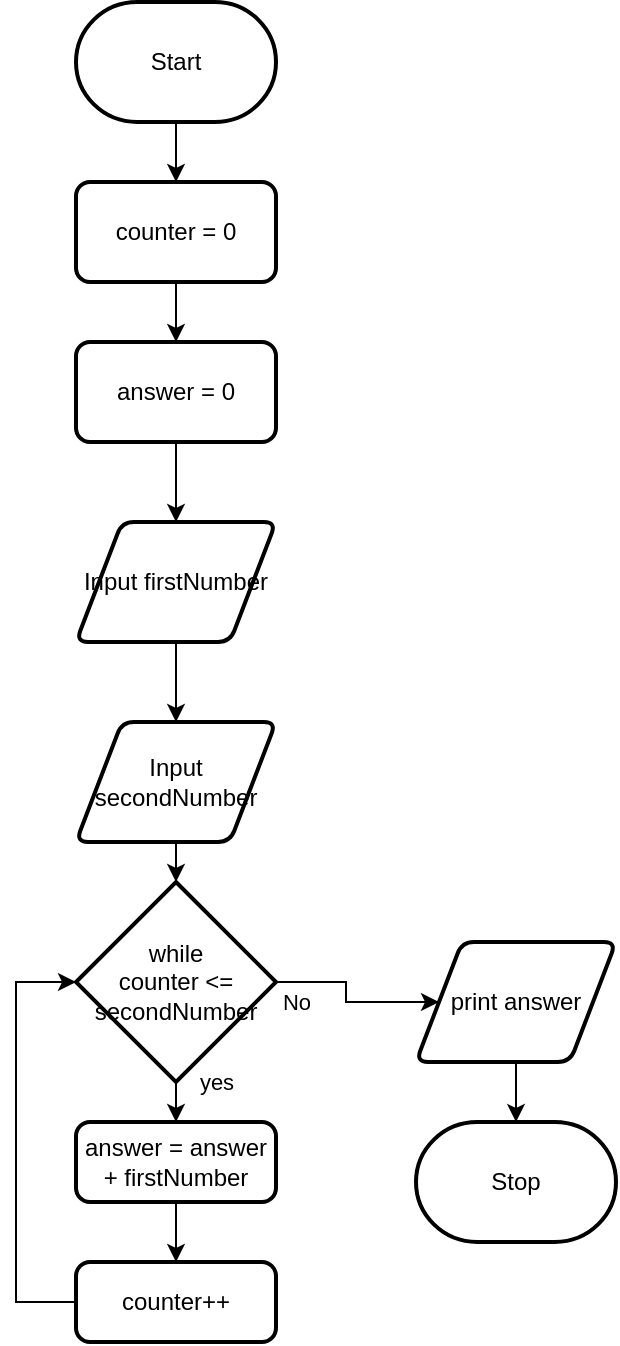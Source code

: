 <mxfile>
    <diagram id="GInHtZuMB5CcCfA9ihm7" name="Page-1">
        <mxGraphModel dx="690" dy="519" grid="1" gridSize="10" guides="1" tooltips="1" connect="1" arrows="1" fold="1" page="1" pageScale="1" pageWidth="850" pageHeight="1100" math="0" shadow="0">
            <root>
                <mxCell id="0"/>
                <mxCell id="1" parent="0"/>
                <mxCell id="28" style="edgeStyle=orthogonalEdgeStyle;shape=connector;rounded=0;html=1;entryX=0.5;entryY=0;entryDx=0;entryDy=0;labelBackgroundColor=default;fontFamily=Helvetica;fontSize=11;fontColor=default;endArrow=classic;strokeColor=default;" edge="1" parent="1" source="2" target="13">
                    <mxGeometry relative="1" as="geometry"/>
                </mxCell>
                <mxCell id="2" value="Start" style="strokeWidth=2;html=1;shape=mxgraph.flowchart.terminator;whiteSpace=wrap;" parent="1" vertex="1">
                    <mxGeometry x="300" y="100" width="100" height="60" as="geometry"/>
                </mxCell>
                <mxCell id="8" style="edgeStyle=none;html=1;" parent="1" source="3" edge="1">
                    <mxGeometry relative="1" as="geometry">
                        <mxPoint x="350" y="460" as="targetPoint"/>
                    </mxGeometry>
                </mxCell>
                <mxCell id="3" value="Input firstNumber" style="shape=parallelogram;html=1;strokeWidth=2;perimeter=parallelogramPerimeter;whiteSpace=wrap;rounded=1;arcSize=12;size=0.23;" parent="1" vertex="1">
                    <mxGeometry x="300" y="360" width="100" height="60" as="geometry"/>
                </mxCell>
                <mxCell id="6" value="Stop" style="strokeWidth=2;html=1;shape=mxgraph.flowchart.terminator;whiteSpace=wrap;" parent="1" vertex="1">
                    <mxGeometry x="470" y="660" width="100" height="60" as="geometry"/>
                </mxCell>
                <mxCell id="25" style="edgeStyle=orthogonalEdgeStyle;shape=connector;rounded=0;html=1;exitX=0.5;exitY=1;exitDx=0;exitDy=0;labelBackgroundColor=default;fontFamily=Helvetica;fontSize=11;fontColor=default;endArrow=classic;strokeColor=default;" edge="1" parent="1" source="11" target="12">
                    <mxGeometry relative="1" as="geometry"/>
                </mxCell>
                <mxCell id="11" value="Input secondNumber" style="shape=parallelogram;html=1;strokeWidth=2;perimeter=parallelogramPerimeter;whiteSpace=wrap;rounded=1;arcSize=12;size=0.23;" vertex="1" parent="1">
                    <mxGeometry x="300" y="460" width="100" height="60" as="geometry"/>
                </mxCell>
                <mxCell id="16" style="edgeStyle=none;html=1;" edge="1" parent="1" source="12" target="14">
                    <mxGeometry relative="1" as="geometry"/>
                </mxCell>
                <mxCell id="23" style="edgeStyle=orthogonalEdgeStyle;shape=connector;rounded=0;html=1;entryX=0;entryY=0.5;entryDx=0;entryDy=0;labelBackgroundColor=default;fontFamily=Helvetica;fontSize=11;fontColor=default;endArrow=classic;strokeColor=default;" edge="1" parent="1" source="12" target="22">
                    <mxGeometry relative="1" as="geometry"/>
                </mxCell>
                <mxCell id="12" value="while&lt;br&gt;counter &amp;lt;=&lt;br&gt;secondNumber" style="strokeWidth=2;html=1;shape=mxgraph.flowchart.decision;whiteSpace=wrap;" vertex="1" parent="1">
                    <mxGeometry x="300" y="540" width="100" height="100" as="geometry"/>
                </mxCell>
                <mxCell id="27" style="edgeStyle=orthogonalEdgeStyle;shape=connector;rounded=0;html=1;labelBackgroundColor=default;fontFamily=Helvetica;fontSize=11;fontColor=default;endArrow=classic;strokeColor=default;" edge="1" parent="1" source="13" target="15">
                    <mxGeometry relative="1" as="geometry"/>
                </mxCell>
                <mxCell id="13" value="counter = 0" style="rounded=1;whiteSpace=wrap;html=1;absoluteArcSize=1;arcSize=14;strokeWidth=2;" vertex="1" parent="1">
                    <mxGeometry x="300" y="190" width="100" height="50" as="geometry"/>
                </mxCell>
                <mxCell id="18" style="edgeStyle=none;html=1;" edge="1" parent="1" source="14" target="17">
                    <mxGeometry relative="1" as="geometry"/>
                </mxCell>
                <mxCell id="14" value="answer = answer + firstNumber" style="rounded=1;whiteSpace=wrap;html=1;absoluteArcSize=1;arcSize=14;strokeWidth=2;" vertex="1" parent="1">
                    <mxGeometry x="300" y="660" width="100" height="40" as="geometry"/>
                </mxCell>
                <mxCell id="26" style="edgeStyle=orthogonalEdgeStyle;shape=connector;rounded=0;html=1;labelBackgroundColor=default;fontFamily=Helvetica;fontSize=11;fontColor=default;endArrow=classic;strokeColor=default;" edge="1" parent="1" source="15" target="3">
                    <mxGeometry relative="1" as="geometry"/>
                </mxCell>
                <mxCell id="15" value="answer = 0" style="rounded=1;whiteSpace=wrap;html=1;absoluteArcSize=1;arcSize=14;strokeWidth=2;" vertex="1" parent="1">
                    <mxGeometry x="300" y="270" width="100" height="50" as="geometry"/>
                </mxCell>
                <mxCell id="20" style="edgeStyle=orthogonalEdgeStyle;shape=connector;rounded=0;html=1;entryX=0;entryY=0.5;entryDx=0;entryDy=0;entryPerimeter=0;labelBackgroundColor=default;fontFamily=Helvetica;fontSize=11;fontColor=default;endArrow=classic;strokeColor=default;" edge="1" parent="1" source="17" target="12">
                    <mxGeometry relative="1" as="geometry">
                        <Array as="points">
                            <mxPoint x="270" y="750"/>
                            <mxPoint x="270" y="590"/>
                        </Array>
                    </mxGeometry>
                </mxCell>
                <mxCell id="17" value="counter++" style="rounded=1;whiteSpace=wrap;html=1;absoluteArcSize=1;arcSize=14;strokeWidth=2;" vertex="1" parent="1">
                    <mxGeometry x="300" y="730" width="100" height="40" as="geometry"/>
                </mxCell>
                <mxCell id="21" value="yes" style="text;html=1;align=center;verticalAlign=middle;resizable=0;points=[];autosize=1;strokeColor=none;fillColor=none;fontSize=11;fontFamily=Helvetica;fontColor=default;" vertex="1" parent="1">
                    <mxGeometry x="355" y="630" width="30" height="20" as="geometry"/>
                </mxCell>
                <mxCell id="24" style="edgeStyle=orthogonalEdgeStyle;shape=connector;rounded=0;html=1;labelBackgroundColor=default;fontFamily=Helvetica;fontSize=11;fontColor=default;endArrow=classic;strokeColor=default;" edge="1" parent="1" source="22" target="6">
                    <mxGeometry relative="1" as="geometry"/>
                </mxCell>
                <mxCell id="22" value="print answer" style="shape=parallelogram;html=1;strokeWidth=2;perimeter=parallelogramPerimeter;whiteSpace=wrap;rounded=1;arcSize=12;size=0.23;" vertex="1" parent="1">
                    <mxGeometry x="470" y="570" width="100" height="60" as="geometry"/>
                </mxCell>
                <mxCell id="29" value="No" style="text;html=1;align=center;verticalAlign=middle;resizable=0;points=[];autosize=1;strokeColor=none;fillColor=none;fontSize=11;fontFamily=Helvetica;fontColor=default;" vertex="1" parent="1">
                    <mxGeometry x="395" y="590" width="30" height="20" as="geometry"/>
                </mxCell>
            </root>
        </mxGraphModel>
    </diagram>
</mxfile>
